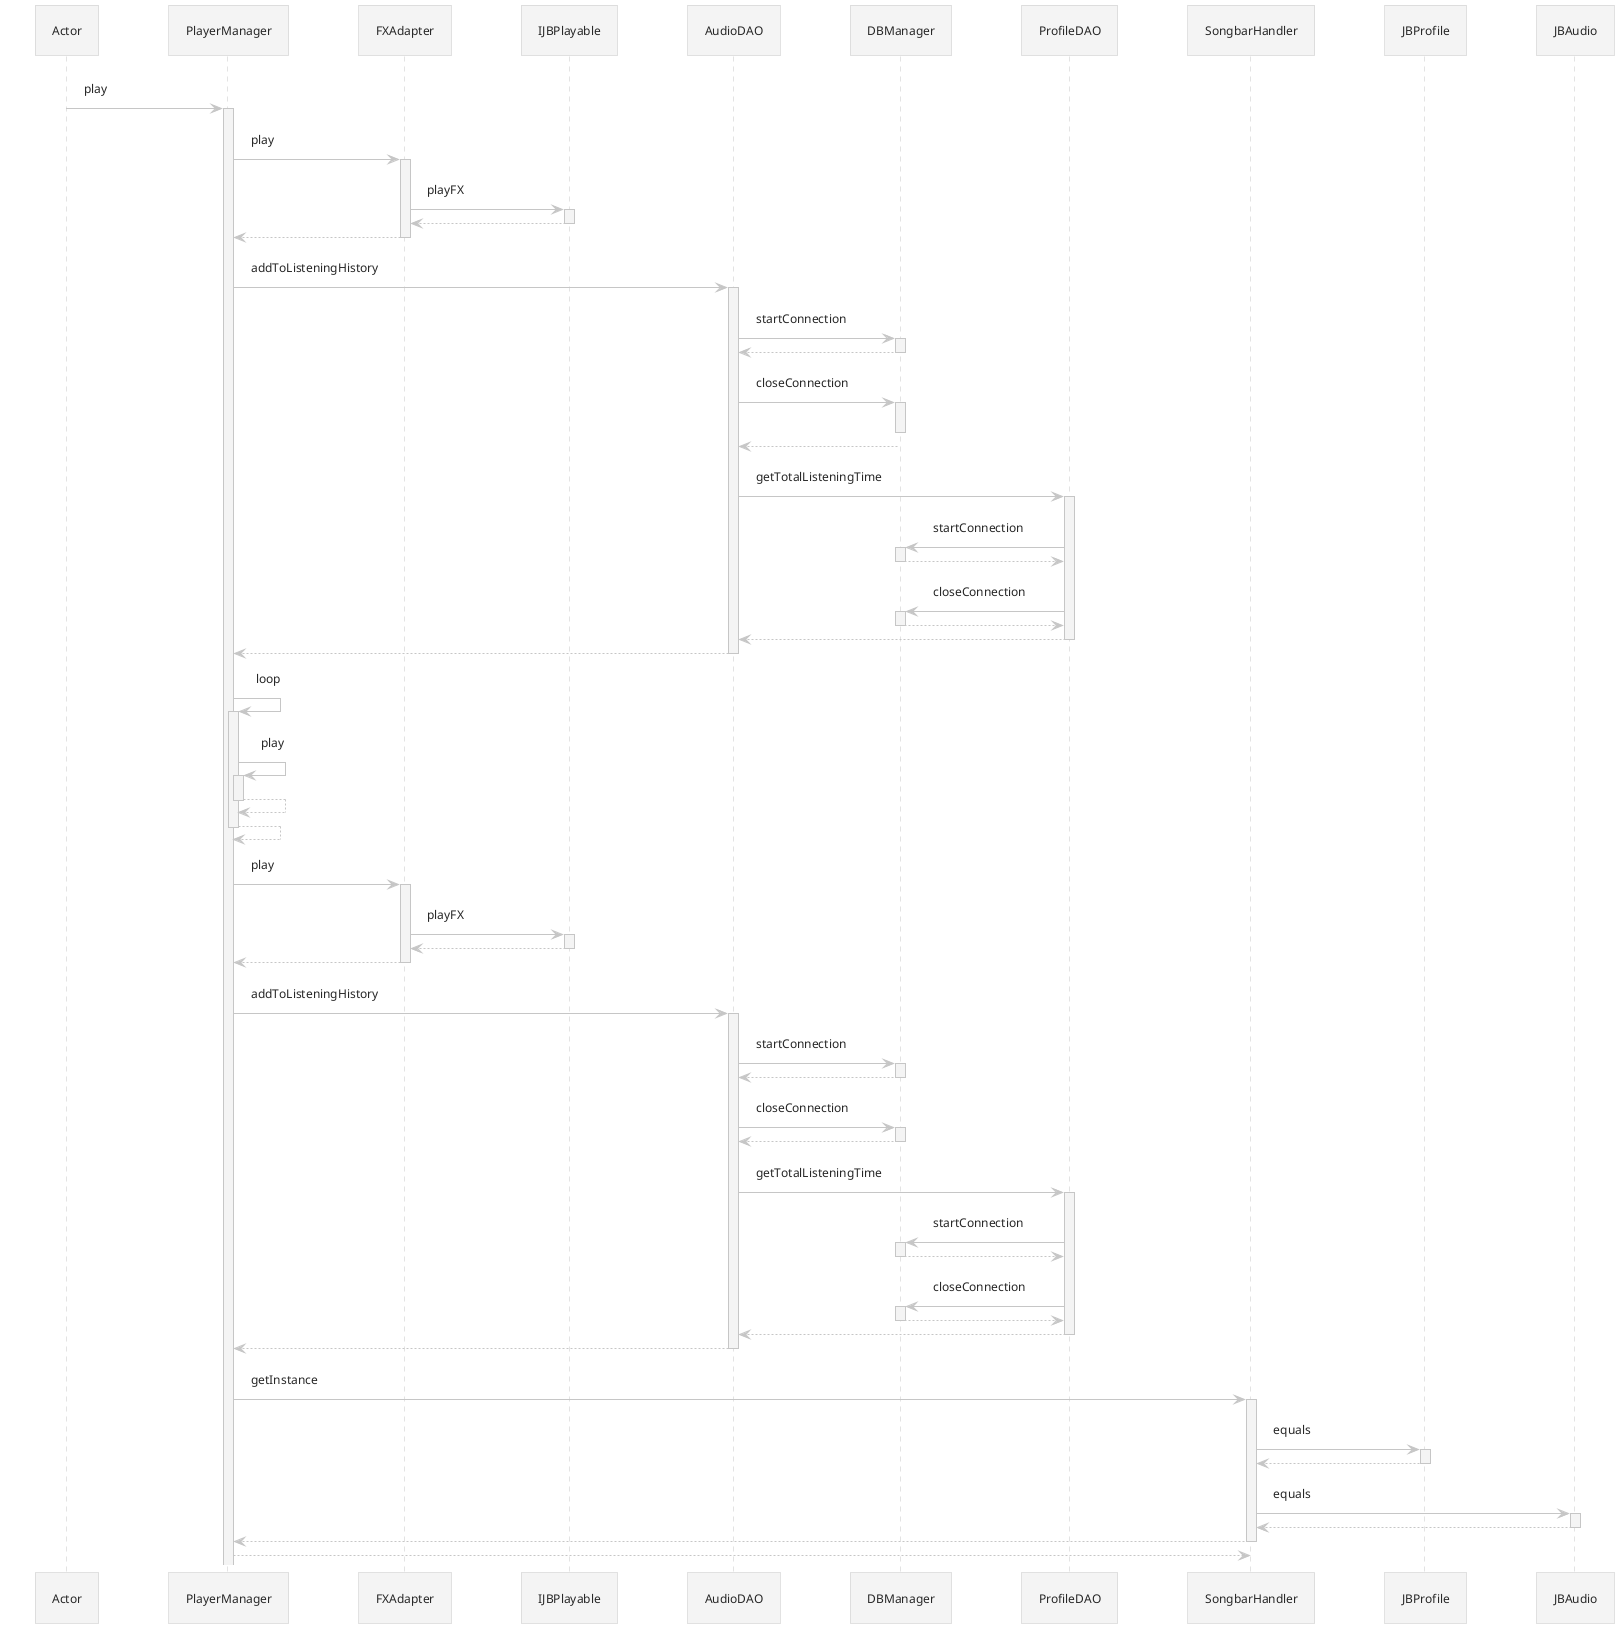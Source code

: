 @startuml

!theme carbon-gray
participant Actor
Actor -> PlayerManager : play
activate PlayerManager
PlayerManager -> FXAdapter : play
activate FXAdapter
FXAdapter -> IJBPlayable : playFX
activate IJBPlayable
IJBPlayable --> FXAdapter
deactivate IJBPlayable
FXAdapter --> PlayerManager
deactivate FXAdapter
PlayerManager -> AudioDAO : addToListeningHistory
activate AudioDAO
AudioDAO -> DBManager : startConnection
activate DBManager

DBManager --> AudioDAO
deactivate DBManager
AudioDAO -> DBManager : closeConnection
activate DBManager

deactivate DBManager
DBManager --> AudioDAO
deactivate DBManager
AudioDAO -> ProfileDAO : getTotalListeningTime
activate ProfileDAO
ProfileDAO -> DBManager : startConnection
activate DBManager

DBManager --> ProfileDAO
deactivate DBManager
ProfileDAO -> DBManager : closeConnection
activate DBManager


DBManager --> ProfileDAO
deactivate DBManager
ProfileDAO --> AudioDAO
deactivate ProfileDAO
AudioDAO --> PlayerManager
deactivate AudioDAO
PlayerManager -> PlayerManager : loop
activate PlayerManager
PlayerManager -> PlayerManager : play
activate PlayerManager
PlayerManager --> PlayerManager
deactivate PlayerManager
PlayerManager --> PlayerManager
deactivate PlayerManager
PlayerManager -> FXAdapter : play
activate FXAdapter
FXAdapter -> IJBPlayable : playFX
activate IJBPlayable
IJBPlayable --> FXAdapter
deactivate IJBPlayable
FXAdapter --> PlayerManager
deactivate FXAdapter
PlayerManager -> AudioDAO : addToListeningHistory
activate AudioDAO
AudioDAO -> DBManager : startConnection
activate DBManager


DBManager --> AudioDAO
deactivate DBManager
AudioDAO -> DBManager : closeConnection
activate DBManager

DBManager --> AudioDAO
deactivate DBManager
AudioDAO -> ProfileDAO : getTotalListeningTime
activate ProfileDAO
ProfileDAO -> DBManager : startConnection
activate DBManager

DBManager --> ProfileDAO
deactivate DBManager
ProfileDAO -> DBManager : closeConnection
activate DBManager

DBManager --> ProfileDAO
deactivate DBManager
ProfileDAO --> AudioDAO
deactivate ProfileDAO
AudioDAO --> PlayerManager
deactivate AudioDAO
PlayerManager -> SongbarHandler : getInstance
activate SongbarHandler
SongbarHandler -> JBProfile : equals
activate JBProfile
JBProfile --> SongbarHandler
deactivate JBProfile
SongbarHandler -> JBAudio : equals
activate JBAudio
JBAudio --> SongbarHandler
deactivate JBAudio
SongbarHandler --> PlayerManager
deactivate SongbarHandler
return
@enduml